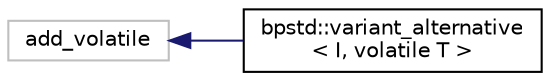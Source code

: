 digraph "Graphical Class Hierarchy"
{
 // LATEX_PDF_SIZE
  edge [fontname="Helvetica",fontsize="10",labelfontname="Helvetica",labelfontsize="10"];
  node [fontname="Helvetica",fontsize="10",shape=record];
  rankdir="LR";
  Node91 [label="add_volatile",height=0.2,width=0.4,color="grey75", fillcolor="white", style="filled",tooltip=" "];
  Node91 -> Node0 [dir="back",color="midnightblue",fontsize="10",style="solid",fontname="Helvetica"];
  Node0 [label="bpstd::variant_alternative\l\< I, volatile T \>",height=0.2,width=0.4,color="black", fillcolor="white", style="filled",URL="$dc/d69/structbpstd_1_1variant__alternative_3_01_i_00_01volatile_01_t_01_4.html",tooltip=" "];
}
